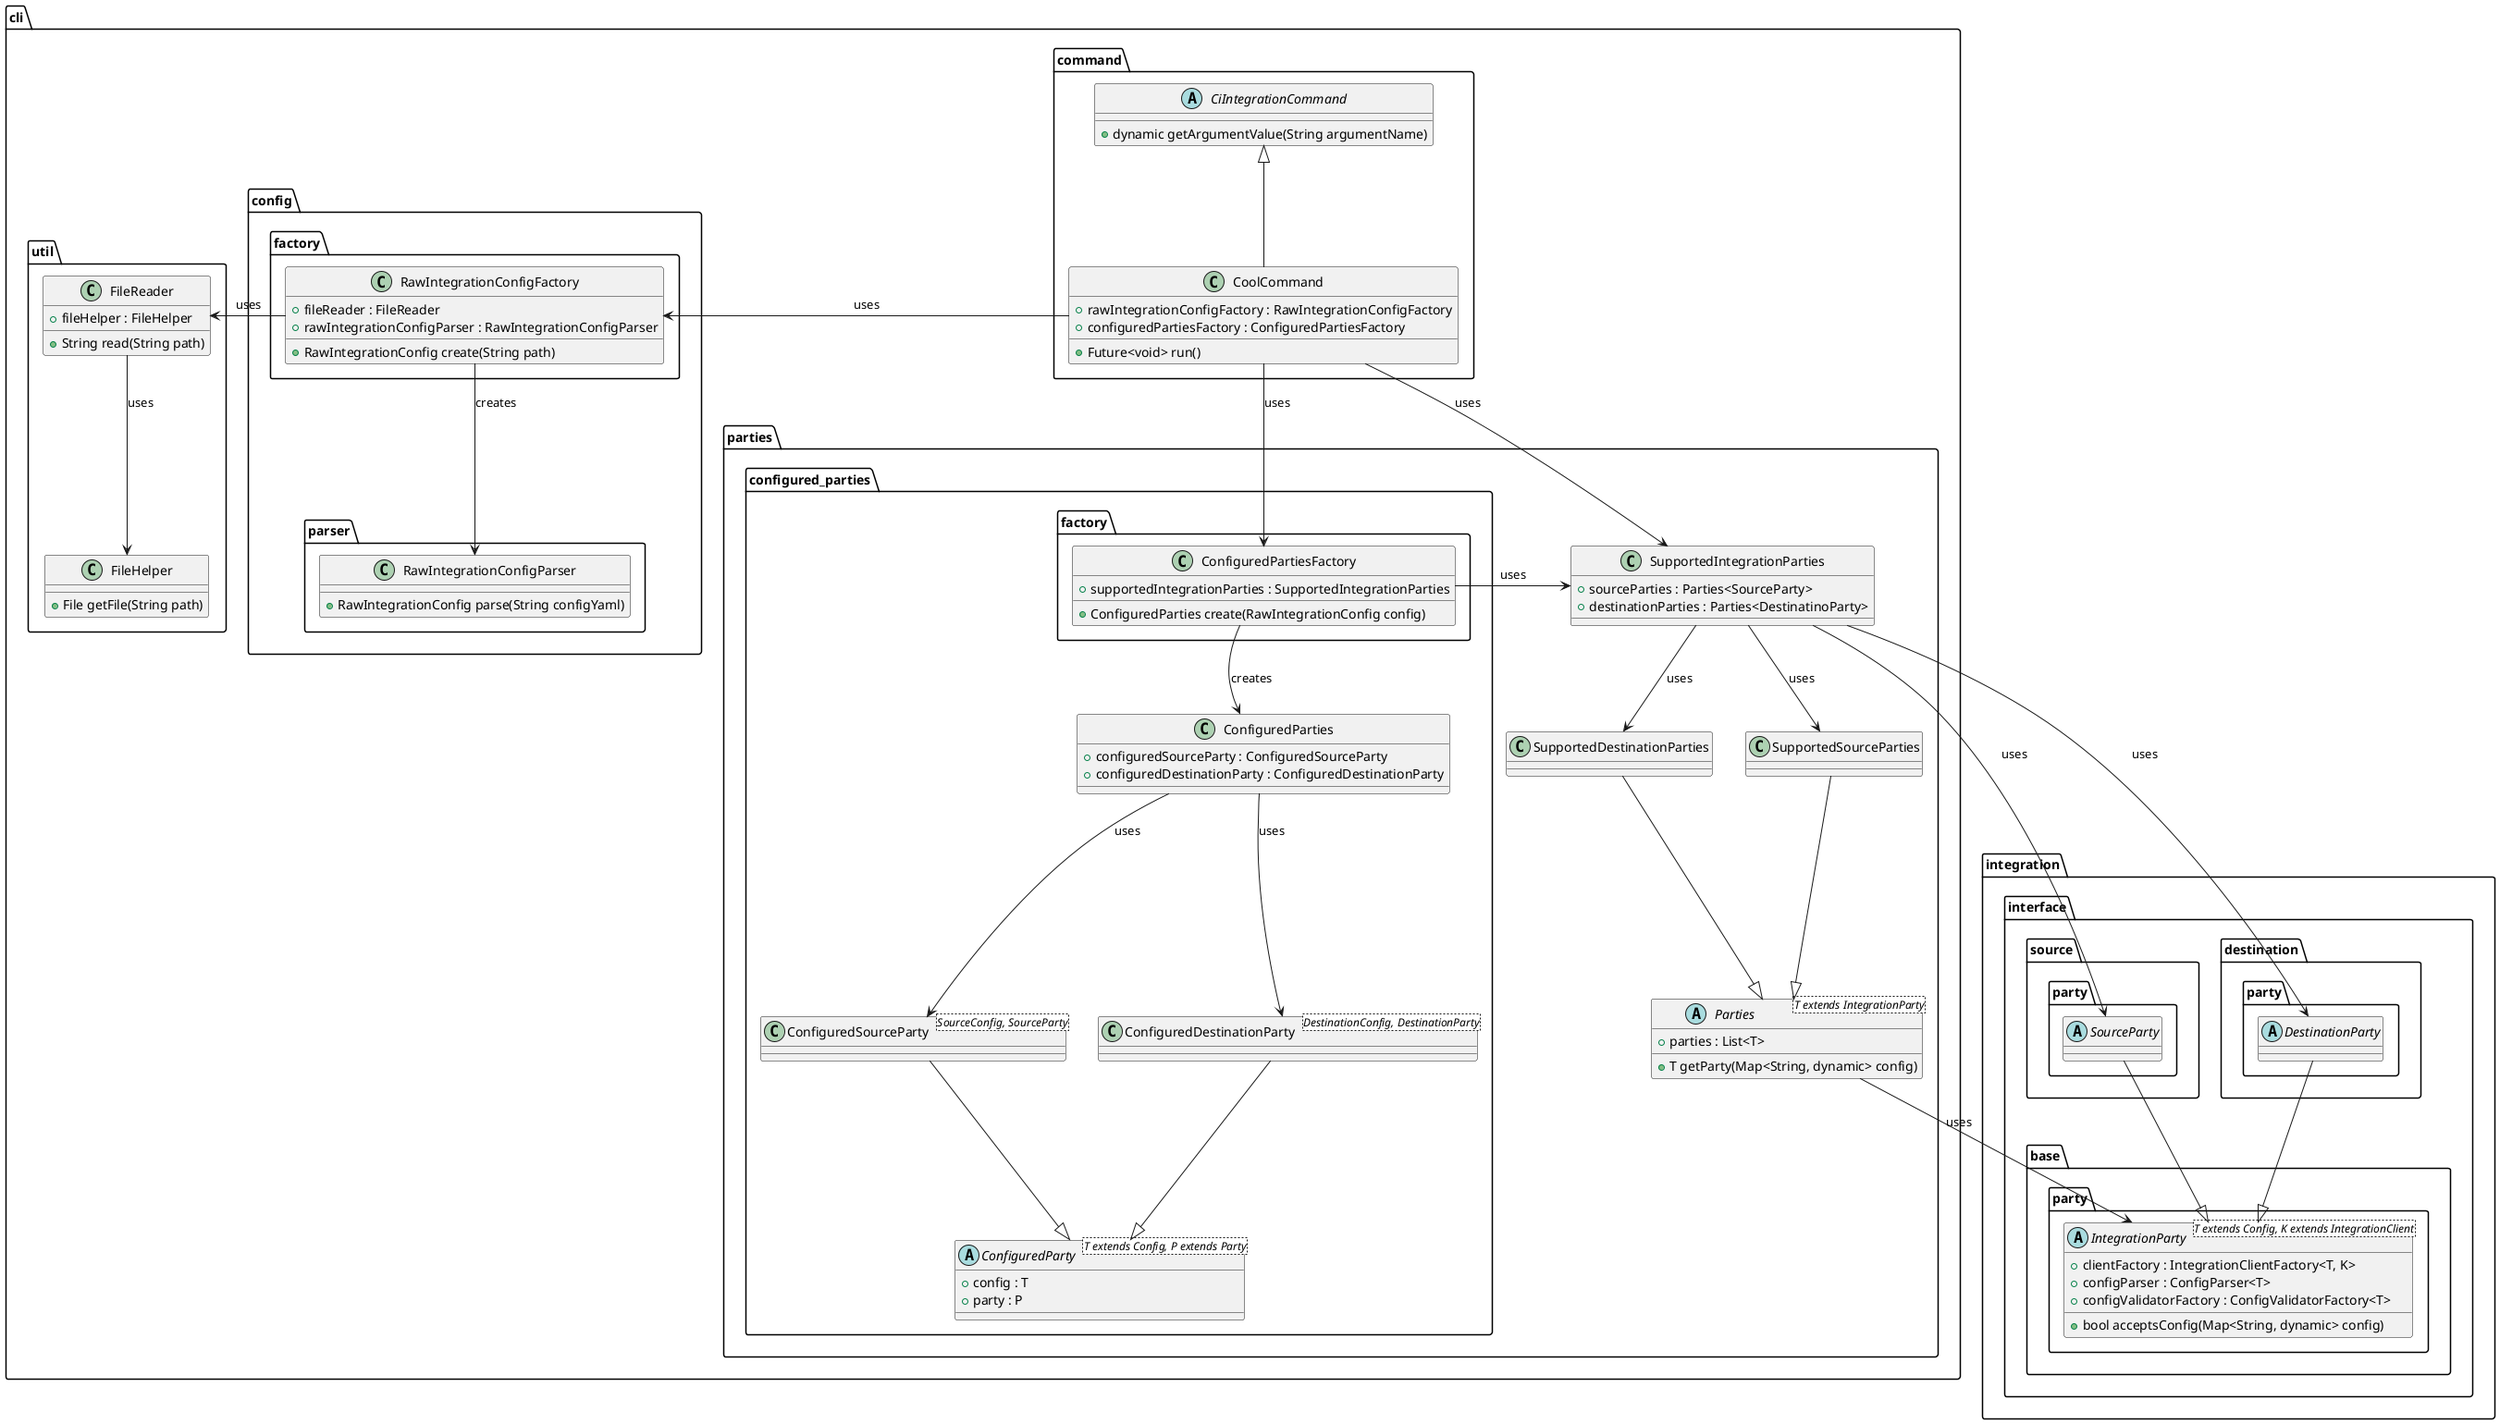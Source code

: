 @startuml commands_code_sharing

package cli {
    package command {
        abstract class CiIntegrationCommand {
            + dynamic getArgumentValue(String argumentName)
        }

        class CoolCommand {
            + rawIntegrationConfigFactory : RawIntegrationConfigFactory
            + configuredPartiesFactory : ConfiguredPartiesFactory

            + Future<void> run()
        }
    }

    package parties as cli_parties {
        abstract class Parties<T extends IntegrationParty> {
            + parties : List<T>

            + T getParty(Map<String, dynamic> config)
        }

        class SupportedSourceParties {}

        class SupportedDestinationParties {}

        class SupportedIntegrationParties {
            + sourceParties : Parties<SourceParty> 
            + destinationParties : Parties<DestinatinoParty>
        }

        package configured_parties {
            package factory as configured_parties_factory {
                class ConfiguredPartiesFactory {
                    + supportedIntegrationParties : SupportedIntegrationParties

                    + ConfiguredParties create(RawIntegrationConfig config)
                }   
            }

            class ConfiguredParties {
                    + configuredSourceParty : ConfiguredSourceParty
                    + configuredDestinationParty : ConfiguredDestinationParty
            }

            abstract class ConfiguredParty<T extends Config, P extends Party> {
                + config : T
                + party : P
            }

            class ConfiguredSourceParty<SourceConfig, SourceParty> {}
            
            class ConfiguredDestinationParty<DestinationConfig, DestinationParty> {}
        }
    }
    
    package config {
        package parser {
            class RawIntegrationConfigParser {
                + RawIntegrationConfig parse(String configYaml)
            }
        }

        package factory {
            class RawIntegrationConfigFactory {
                + fileReader : FileReader
                + rawIntegrationConfigParser : RawIntegrationConfigParser

                + RawIntegrationConfig create(String path)
            }
        }
    }
    
    package util {
        class FileHelper {
            + File getFile(String path)
        }
        
        class FileReader {
            + fileHelper : FileHelper
            
            + String read(String path)
        }
    }
}

package integration.interface {
    package base.party{
        abstract class IntegrationParty<T extends Config, K extends IntegrationClient> {
            + clientFactory : IntegrationClientFactory<T, K>
            + configParser : ConfigParser<T>
            + configValidatorFactory : ConfigValidatorFactory<T>
        
            + bool acceptsConfig(Map<String, dynamic> config)
        }
    }

    package source.party {
        abstract class SourceParty {}
    }
    
    package destination.party {
        abstract class DestinationParty {}
    }
}

SourceParty -down-|> IntegrationParty
DestinationParty -down-|> IntegrationParty

Parties --> IntegrationParty : uses

SupportedSourceParties --|> Parties
SupportedDestinationParties --|> Parties

SupportedIntegrationParties --> SupportedSourceParties : uses
SupportedIntegrationParties --> SupportedDestinationParties : uses
SupportedIntegrationParties -down-> SourceParty : uses
SupportedIntegrationParties --> DestinationParty : uses

CoolCommand -up-|> CiIntegrationCommand
CoolCommand --> SupportedIntegrationParties : uses
CoolCommand -right-> RawIntegrationConfigFactory : uses
CoolCommand --> ConfiguredPartiesFactory : uses

RawIntegrationConfigFactory -left-> FileReader : uses
RawIntegrationConfigFactory --> RawIntegrationConfigParser : creates

FileReader --> FileHelper : uses

ConfiguredPartiesFactory --> ConfiguredParties : creates
ConfiguredPartiesFactory -right-> SupportedIntegrationParties : uses

ConfiguredParties --> ConfiguredSourceParty : uses
ConfiguredParties --> ConfiguredDestinationParty : uses

ConfiguredSourceParty --|> ConfiguredParty
ConfiguredDestinationParty --|> ConfiguredParty

@enduml
